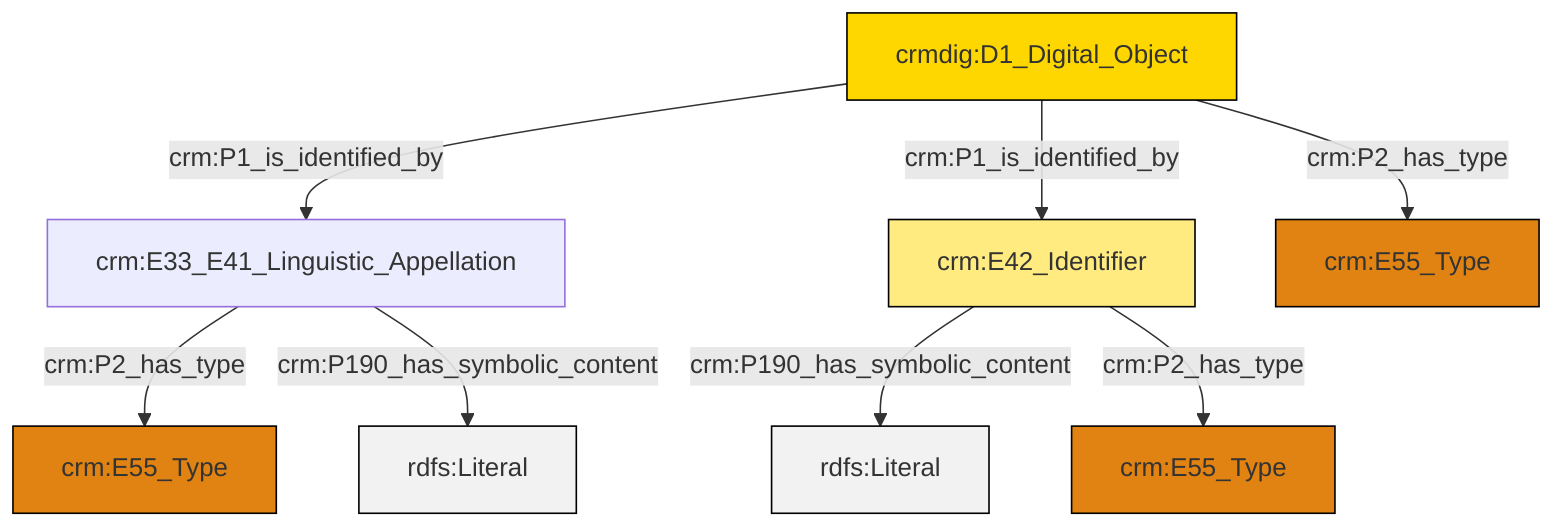 graph TD
classDef Literal fill:#f2f2f2,stroke:#000000;
classDef CRM_Entity fill:#FFFFFF,stroke:#000000;
classDef Temporal_Entity fill:#00C9E6, stroke:#000000;
classDef Type fill:#E18312, stroke:#000000;
classDef Time-Span fill:#2C9C91, stroke:#000000;
classDef Appellation fill:#FFEB7F, stroke:#000000;
classDef Place fill:#008836, stroke:#000000;
classDef Persistent_Item fill:#B266B2, stroke:#000000;
classDef Conceptual_Object fill:#FFD700, stroke:#000000;
classDef Physical_Thing fill:#D2B48C, stroke:#000000;
classDef Actor fill:#f58aad, stroke:#000000;
classDef PC_Classes fill:#4ce600, stroke:#000000;
classDef Multi fill:#cccccc,stroke:#000000;

2["crm:E33_E41_Linguistic_Appellation"]:::Default -->|crm:P2_has_type| 0["crm:E55_Type"]:::Type
3["crm:E42_Identifier"]:::Appellation -->|crm:P190_has_symbolic_content| 4[rdfs:Literal]:::Literal
5["crmdig:D1_Digital_Object"]:::Conceptual_Object -->|crm:P1_is_identified_by| 2["crm:E33_E41_Linguistic_Appellation"]:::Default
5["crmdig:D1_Digital_Object"]:::Conceptual_Object -->|crm:P2_has_type| 6["crm:E55_Type"]:::Type
5["crmdig:D1_Digital_Object"]:::Conceptual_Object -->|crm:P1_is_identified_by| 3["crm:E42_Identifier"]:::Appellation
3["crm:E42_Identifier"]:::Appellation -->|crm:P2_has_type| 10["crm:E55_Type"]:::Type
2["crm:E33_E41_Linguistic_Appellation"]:::Default -->|crm:P190_has_symbolic_content| 12[rdfs:Literal]:::Literal